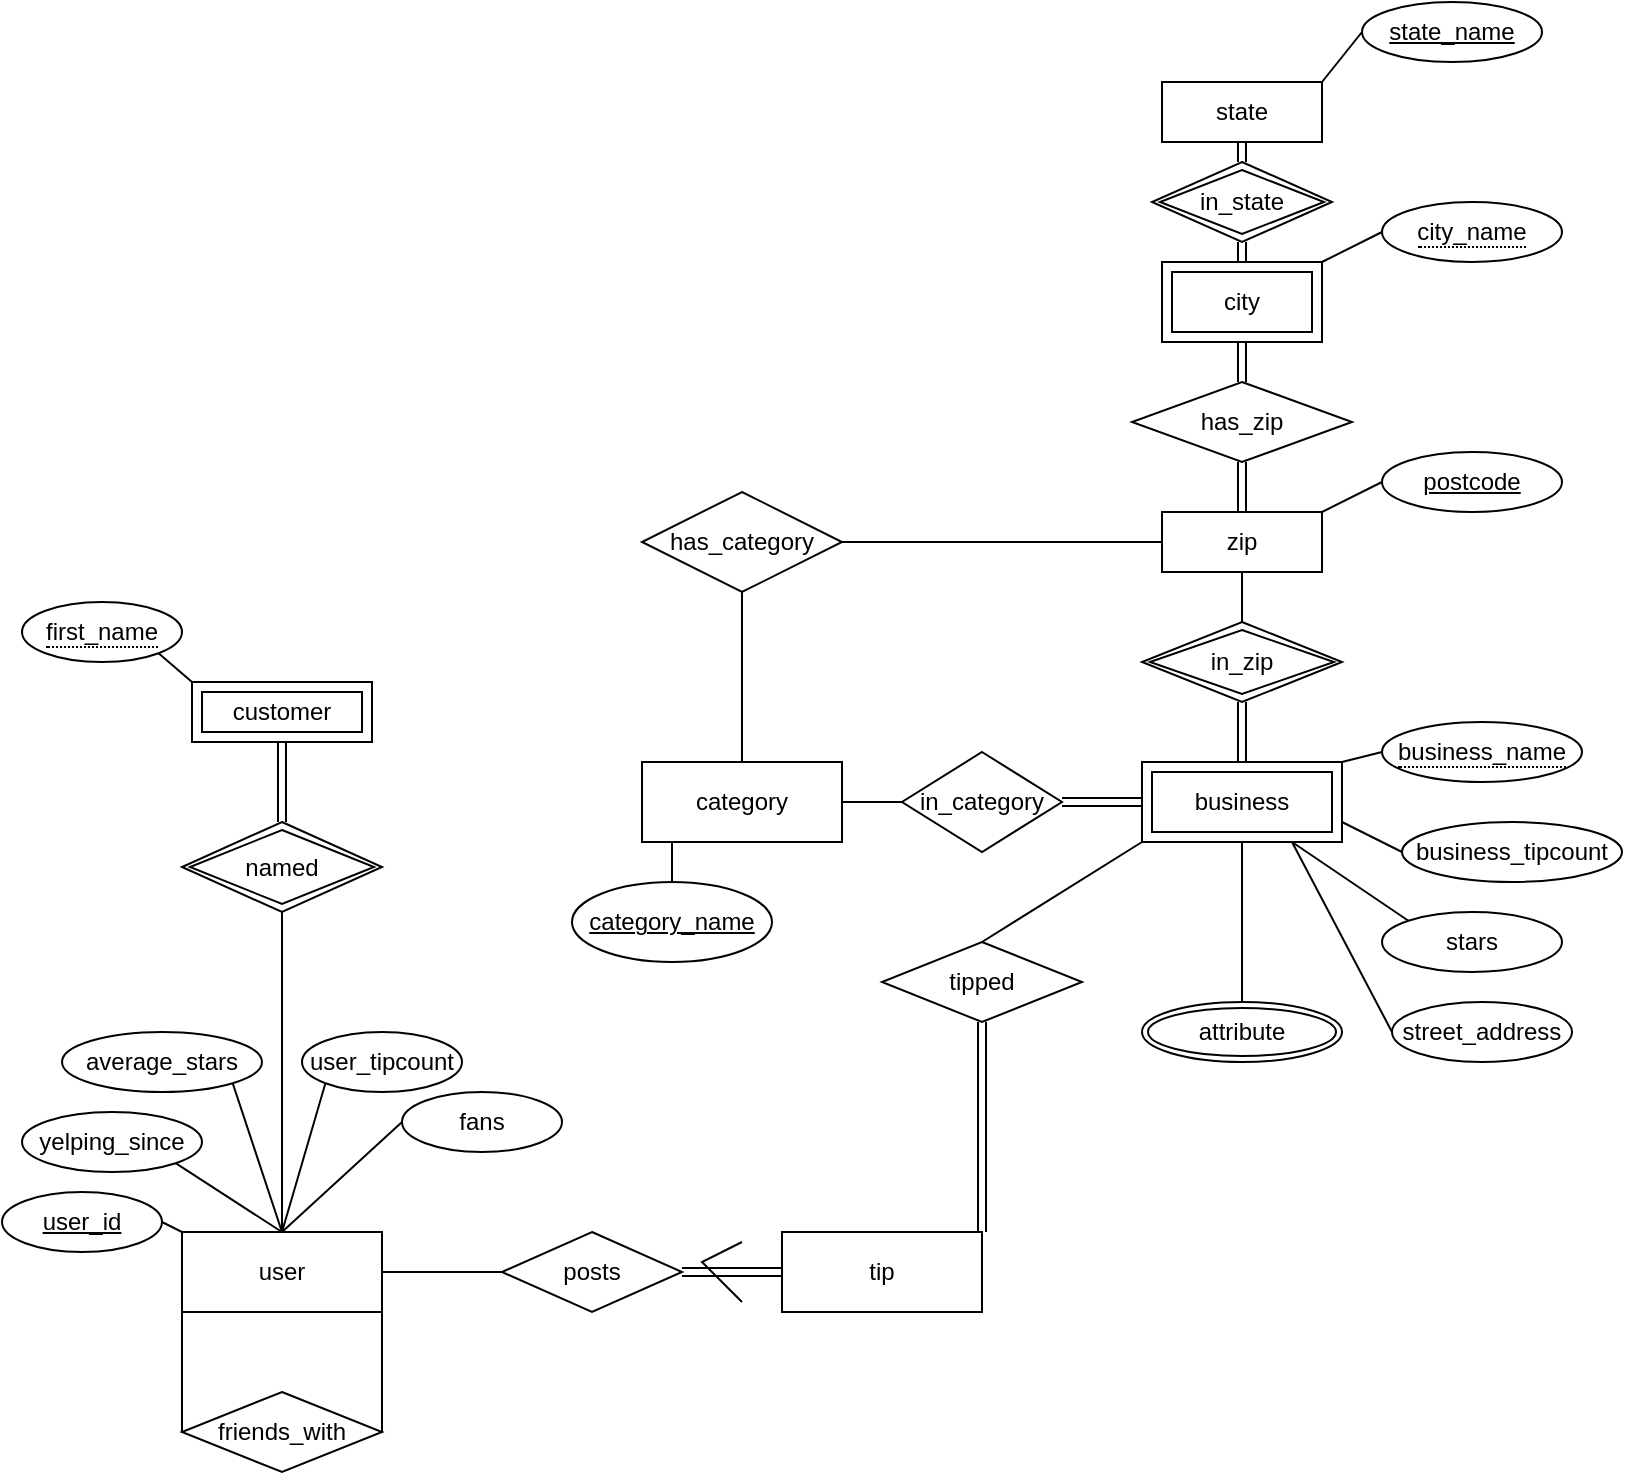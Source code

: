 <mxfile version="14.3.2" type="device"><diagram id="R2lEEEUBdFMjLlhIrx00" name="Page-1"><mxGraphModel dx="384" dy="767" grid="1" gridSize="10" guides="1" tooltips="1" connect="1" arrows="1" fold="1" page="1" pageScale="1" pageWidth="850" pageHeight="1100" math="0" shadow="0" extFonts="Permanent Marker^https://fonts.googleapis.com/css?family=Permanent+Marker"><root><mxCell id="0"/><mxCell id="1" parent="0"/><mxCell id="lzcX4mNBXpPgo0F9SvId-42" style="edgeStyle=none;rounded=0;orthogonalLoop=1;jettySize=auto;html=1;exitX=1;exitY=0.5;exitDx=0;exitDy=0;entryX=0;entryY=0.5;entryDx=0;entryDy=0;startArrow=none;startFill=0;endArrow=none;endFill=0;" parent="1" source="lzcX4mNBXpPgo0F9SvId-2" target="lzcX4mNBXpPgo0F9SvId-22" edge="1"><mxGeometry relative="1" as="geometry"/></mxCell><mxCell id="lzcX4mNBXpPgo0F9SvId-75" style="edgeStyle=none;rounded=0;orthogonalLoop=1;jettySize=auto;html=1;exitX=0;exitY=0;exitDx=0;exitDy=0;entryX=1;entryY=0.5;entryDx=0;entryDy=0;startArrow=none;startFill=0;endArrow=none;endFill=0;" parent="1" source="lzcX4mNBXpPgo0F9SvId-2" target="lzcX4mNBXpPgo0F9SvId-74" edge="1"><mxGeometry relative="1" as="geometry"/></mxCell><mxCell id="lzcX4mNBXpPgo0F9SvId-2" value="user" style="whiteSpace=wrap;html=1;align=center;" parent="1" vertex="1"><mxGeometry x="130" y="895" width="100" height="40" as="geometry"/></mxCell><mxCell id="lzcX4mNBXpPgo0F9SvId-40" style="edgeStyle=none;rounded=0;orthogonalLoop=1;jettySize=auto;html=1;exitX=0;exitY=0.5;exitDx=0;exitDy=0;entryX=0;entryY=1;entryDx=0;entryDy=0;startArrow=none;startFill=0;endArrow=none;endFill=0;" parent="1" source="lzcX4mNBXpPgo0F9SvId-17" target="lzcX4mNBXpPgo0F9SvId-2" edge="1"><mxGeometry relative="1" as="geometry"/></mxCell><mxCell id="lzcX4mNBXpPgo0F9SvId-41" style="edgeStyle=none;rounded=0;orthogonalLoop=1;jettySize=auto;html=1;exitX=1;exitY=0.5;exitDx=0;exitDy=0;entryX=1;entryY=1;entryDx=0;entryDy=0;startArrow=none;startFill=0;endArrow=none;endFill=0;" parent="1" source="lzcX4mNBXpPgo0F9SvId-17" target="lzcX4mNBXpPgo0F9SvId-2" edge="1"><mxGeometry relative="1" as="geometry"/></mxCell><mxCell id="lzcX4mNBXpPgo0F9SvId-17" value="friends_with" style="shape=rhombus;perimeter=rhombusPerimeter;whiteSpace=wrap;html=1;align=center;" parent="1" vertex="1"><mxGeometry x="130" y="975" width="100" height="40" as="geometry"/></mxCell><mxCell id="lzcX4mNBXpPgo0F9SvId-21" value="tip" style="whiteSpace=wrap;html=1;align=center;" parent="1" vertex="1"><mxGeometry x="430" y="895" width="100" height="40" as="geometry"/></mxCell><mxCell id="lzcX4mNBXpPgo0F9SvId-24" style="edgeStyle=none;rounded=0;orthogonalLoop=1;jettySize=auto;html=1;exitX=1;exitY=0.5;exitDx=0;exitDy=0;entryX=0;entryY=0.5;entryDx=0;entryDy=0;startArrow=classic;startFill=1;endArrow=none;endFill=0;shape=link;" parent="1" source="lzcX4mNBXpPgo0F9SvId-22" target="lzcX4mNBXpPgo0F9SvId-21" edge="1"><mxGeometry relative="1" as="geometry"/></mxCell><mxCell id="lzcX4mNBXpPgo0F9SvId-22" value="posts" style="shape=rhombus;perimeter=rhombusPerimeter;whiteSpace=wrap;html=1;align=center;" parent="1" vertex="1"><mxGeometry x="290" y="895" width="90" height="40" as="geometry"/></mxCell><mxCell id="lzcX4mNBXpPgo0F9SvId-43" style="edgeStyle=none;rounded=0;orthogonalLoop=1;jettySize=auto;html=1;exitX=1;exitY=0.5;exitDx=0;exitDy=0;entryX=0;entryY=0.5;entryDx=0;entryDy=0;startArrow=none;startFill=0;endArrow=none;endFill=0;shape=link;" parent="1" source="lzcX4mNBXpPgo0F9SvId-31" target="lzcX4mNBXpPgo0F9SvId-47" edge="1"><mxGeometry relative="1" as="geometry"><mxPoint x="660" y="700" as="targetPoint"/></mxGeometry></mxCell><mxCell id="lzcX4mNBXpPgo0F9SvId-31" value="in_category" style="shape=rhombus;perimeter=rhombusPerimeter;whiteSpace=wrap;html=1;align=center;" parent="1" vertex="1"><mxGeometry x="490" y="655" width="80" height="50" as="geometry"/></mxCell><mxCell id="lzcX4mNBXpPgo0F9SvId-81" value="" style="edgeStyle=none;rounded=0;orthogonalLoop=1;jettySize=auto;html=1;startArrow=none;startFill=0;endArrow=none;endFill=0;" parent="1" source="lzcX4mNBXpPgo0F9SvId-32" target="lzcX4mNBXpPgo0F9SvId-31" edge="1"><mxGeometry relative="1" as="geometry"/></mxCell><mxCell id="IvXNlVVxBCSRM2eQt3sJ-3" style="edgeStyle=orthogonalEdgeStyle;rounded=0;orthogonalLoop=1;jettySize=auto;html=1;exitX=0.25;exitY=1;exitDx=0;exitDy=0;entryX=0.5;entryY=0;entryDx=0;entryDy=0;endArrow=none;endFill=0;" edge="1" parent="1" source="lzcX4mNBXpPgo0F9SvId-32" target="IvXNlVVxBCSRM2eQt3sJ-2"><mxGeometry relative="1" as="geometry"/></mxCell><mxCell id="lzcX4mNBXpPgo0F9SvId-32" value="category" style="whiteSpace=wrap;html=1;align=center;" parent="1" vertex="1"><mxGeometry x="360" y="660" width="100" height="40" as="geometry"/></mxCell><mxCell id="lzcX4mNBXpPgo0F9SvId-55" style="edgeStyle=none;rounded=0;orthogonalLoop=1;jettySize=auto;html=1;exitX=0.5;exitY=0;exitDx=0;exitDy=0;entryX=0.5;entryY=1;entryDx=0;entryDy=0;startArrow=none;startFill=0;endArrow=none;endFill=0;shape=link;" parent="1" target="lzcX4mNBXpPgo0F9SvId-54" edge="1"><mxGeometry relative="1" as="geometry"><mxPoint x="660" y="470" as="sourcePoint"/></mxGeometry></mxCell><mxCell id="lzcX4mNBXpPgo0F9SvId-53" style="edgeStyle=none;rounded=0;orthogonalLoop=1;jettySize=auto;html=1;exitX=0.5;exitY=0;exitDx=0;exitDy=0;entryX=0.5;entryY=1;entryDx=0;entryDy=0;startArrow=none;startFill=0;endArrow=none;endFill=0;shape=link;" parent="1" source="lzcX4mNBXpPgo0F9SvId-47" target="lzcX4mNBXpPgo0F9SvId-110" edge="1"><mxGeometry relative="1" as="geometry"><mxPoint x="660" y="640" as="targetPoint"/></mxGeometry></mxCell><mxCell id="lzcX4mNBXpPgo0F9SvId-86" style="edgeStyle=none;rounded=0;orthogonalLoop=1;jettySize=auto;html=1;exitX=0.75;exitY=1;exitDx=0;exitDy=0;entryX=0;entryY=0;entryDx=0;entryDy=0;startArrow=none;startFill=0;endArrow=none;endFill=0;" parent="1" source="lzcX4mNBXpPgo0F9SvId-47" target="lzcX4mNBXpPgo0F9SvId-85" edge="1"><mxGeometry relative="1" as="geometry"/></mxCell><mxCell id="lzcX4mNBXpPgo0F9SvId-92" style="edgeStyle=none;rounded=0;orthogonalLoop=1;jettySize=auto;html=1;exitX=0;exitY=1;exitDx=0;exitDy=0;entryX=0.5;entryY=0;entryDx=0;entryDy=0;startArrow=none;startFill=0;endArrow=none;endFill=0;" parent="1" source="lzcX4mNBXpPgo0F9SvId-47" target="lzcX4mNBXpPgo0F9SvId-91" edge="1"><mxGeometry relative="1" as="geometry"/></mxCell><mxCell id="lzcX4mNBXpPgo0F9SvId-95" style="edgeStyle=none;rounded=0;orthogonalLoop=1;jettySize=auto;html=1;exitX=1;exitY=0.75;exitDx=0;exitDy=0;entryX=0;entryY=0.5;entryDx=0;entryDy=0;startArrow=none;startFill=0;endArrow=none;endFill=0;" parent="1" source="lzcX4mNBXpPgo0F9SvId-47" target="lzcX4mNBXpPgo0F9SvId-94" edge="1"><mxGeometry relative="1" as="geometry"/></mxCell><mxCell id="lzcX4mNBXpPgo0F9SvId-111" style="edgeStyle=none;rounded=0;orthogonalLoop=1;jettySize=auto;html=1;exitX=1;exitY=0;exitDx=0;exitDy=0;entryX=0;entryY=0.5;entryDx=0;entryDy=0;startArrow=none;startFill=0;endArrow=none;endFill=0;" parent="1" source="lzcX4mNBXpPgo0F9SvId-47" target="lzcX4mNBXpPgo0F9SvId-108" edge="1"><mxGeometry relative="1" as="geometry"/></mxCell><mxCell id="lzcX4mNBXpPgo0F9SvId-115" style="edgeStyle=none;rounded=0;orthogonalLoop=1;jettySize=auto;html=1;exitX=0.75;exitY=1;exitDx=0;exitDy=0;entryX=0;entryY=0.5;entryDx=0;entryDy=0;startArrow=none;startFill=0;endArrow=none;endFill=0;" parent="1" source="lzcX4mNBXpPgo0F9SvId-47" target="lzcX4mNBXpPgo0F9SvId-114" edge="1"><mxGeometry relative="1" as="geometry"/></mxCell><mxCell id="lzcX4mNBXpPgo0F9SvId-118" style="edgeStyle=none;rounded=0;orthogonalLoop=1;jettySize=auto;html=1;exitX=0.5;exitY=1;exitDx=0;exitDy=0;entryX=0.5;entryY=0;entryDx=0;entryDy=0;startArrow=none;startFill=0;endArrow=none;endFill=0;" parent="1" source="lzcX4mNBXpPgo0F9SvId-47" target="IvXNlVVxBCSRM2eQt3sJ-5" edge="1"><mxGeometry relative="1" as="geometry"><mxPoint x="660" y="740" as="targetPoint"/></mxGeometry></mxCell><mxCell id="lzcX4mNBXpPgo0F9SvId-47" value="business" style="shape=ext;margin=3;double=1;whiteSpace=wrap;html=1;align=center;" parent="1" vertex="1"><mxGeometry x="610" y="660" width="100" height="40" as="geometry"/></mxCell><mxCell id="lzcX4mNBXpPgo0F9SvId-48" style="edgeStyle=none;rounded=0;orthogonalLoop=1;jettySize=auto;html=1;exitX=0;exitY=0.5;exitDx=0;exitDy=0;startArrow=none;startFill=0;endArrow=none;endFill=0;" parent="1" source="lzcX4mNBXpPgo0F9SvId-31" target="lzcX4mNBXpPgo0F9SvId-31" edge="1"><mxGeometry relative="1" as="geometry"/></mxCell><mxCell id="lzcX4mNBXpPgo0F9SvId-50" style="edgeStyle=none;rounded=0;orthogonalLoop=1;jettySize=auto;html=1;exitX=0;exitY=0.5;exitDx=0;exitDy=0;startArrow=none;startFill=0;endArrow=none;endFill=0;" parent="1" source="lzcX4mNBXpPgo0F9SvId-31" target="lzcX4mNBXpPgo0F9SvId-31" edge="1"><mxGeometry relative="1" as="geometry"/></mxCell><mxCell id="lzcX4mNBXpPgo0F9SvId-51" style="edgeStyle=none;rounded=0;orthogonalLoop=1;jettySize=auto;html=1;exitX=1;exitY=0.5;exitDx=0;exitDy=0;startArrow=none;startFill=0;endArrow=none;endFill=0;" parent="1" source="lzcX4mNBXpPgo0F9SvId-31" target="lzcX4mNBXpPgo0F9SvId-31" edge="1"><mxGeometry relative="1" as="geometry"/></mxCell><mxCell id="lzcX4mNBXpPgo0F9SvId-106" style="edgeStyle=none;rounded=0;orthogonalLoop=1;jettySize=auto;html=1;exitX=1;exitY=0;exitDx=0;exitDy=0;entryX=0;entryY=0.5;entryDx=0;entryDy=0;startArrow=none;startFill=0;endArrow=none;endFill=0;" parent="1" source="lzcX4mNBXpPgo0F9SvId-54" target="lzcX4mNBXpPgo0F9SvId-105" edge="1"><mxGeometry relative="1" as="geometry"/></mxCell><mxCell id="lzcX4mNBXpPgo0F9SvId-54" value="city" style="shape=ext;margin=3;double=1;whiteSpace=wrap;html=1;align=center;" parent="1" vertex="1"><mxGeometry x="620" y="410" width="80" height="40" as="geometry"/></mxCell><mxCell id="lzcX4mNBXpPgo0F9SvId-59" style="edgeStyle=none;rounded=0;orthogonalLoop=1;jettySize=auto;html=1;exitX=0.5;exitY=1;exitDx=0;exitDy=0;entryX=0.5;entryY=0;entryDx=0;entryDy=0;startArrow=none;startFill=0;endArrow=none;endFill=0;shape=link;" parent="1" source="lzcX4mNBXpPgo0F9SvId-56" target="lzcX4mNBXpPgo0F9SvId-54" edge="1"><mxGeometry relative="1" as="geometry"/></mxCell><mxCell id="lzcX4mNBXpPgo0F9SvId-56" value="in_state" style="shape=rhombus;double=1;perimeter=rhombusPerimeter;whiteSpace=wrap;html=1;align=center;" parent="1" vertex="1"><mxGeometry x="615" y="360" width="90" height="40" as="geometry"/></mxCell><mxCell id="lzcX4mNBXpPgo0F9SvId-58" style="edgeStyle=none;rounded=0;orthogonalLoop=1;jettySize=auto;html=1;exitX=0.5;exitY=1;exitDx=0;exitDy=0;entryX=0.5;entryY=0;entryDx=0;entryDy=0;startArrow=none;startFill=0;endArrow=none;endFill=0;shape=link;" parent="1" source="lzcX4mNBXpPgo0F9SvId-57" target="lzcX4mNBXpPgo0F9SvId-56" edge="1"><mxGeometry relative="1" as="geometry"/></mxCell><mxCell id="lzcX4mNBXpPgo0F9SvId-104" style="edgeStyle=none;rounded=0;orthogonalLoop=1;jettySize=auto;html=1;exitX=1;exitY=0;exitDx=0;exitDy=0;entryX=0;entryY=0.5;entryDx=0;entryDy=0;startArrow=none;startFill=0;endArrow=none;endFill=0;" parent="1" source="lzcX4mNBXpPgo0F9SvId-57" target="lzcX4mNBXpPgo0F9SvId-103" edge="1"><mxGeometry relative="1" as="geometry"/></mxCell><mxCell id="lzcX4mNBXpPgo0F9SvId-57" value="state" style="whiteSpace=wrap;html=1;align=center;" parent="1" vertex="1"><mxGeometry x="620" y="320" width="80" height="30" as="geometry"/></mxCell><mxCell id="lzcX4mNBXpPgo0F9SvId-102" style="edgeStyle=none;rounded=0;orthogonalLoop=1;jettySize=auto;html=1;exitX=1;exitY=0;exitDx=0;exitDy=0;entryX=0;entryY=0.5;entryDx=0;entryDy=0;startArrow=none;startFill=0;endArrow=none;endFill=0;" parent="1" source="lzcX4mNBXpPgo0F9SvId-61" target="lzcX4mNBXpPgo0F9SvId-99" edge="1"><mxGeometry relative="1" as="geometry"/></mxCell><mxCell id="lzcX4mNBXpPgo0F9SvId-109" style="edgeStyle=none;rounded=0;orthogonalLoop=1;jettySize=auto;html=1;exitX=0.5;exitY=1;exitDx=0;exitDy=0;entryX=0.5;entryY=0;entryDx=0;entryDy=0;startArrow=none;startFill=0;endArrow=none;endFill=0;" parent="1" source="lzcX4mNBXpPgo0F9SvId-61" edge="1"><mxGeometry relative="1" as="geometry"><mxPoint x="660" y="600" as="targetPoint"/></mxGeometry></mxCell><mxCell id="lzcX4mNBXpPgo0F9SvId-61" value="zip" style="whiteSpace=wrap;html=1;align=center;" parent="1" vertex="1"><mxGeometry x="620" y="535" width="80" height="30" as="geometry"/></mxCell><mxCell id="lzcX4mNBXpPgo0F9SvId-96" style="edgeStyle=none;rounded=0;orthogonalLoop=1;jettySize=auto;html=1;exitX=0.5;exitY=1;exitDx=0;exitDy=0;entryX=0.5;entryY=0;entryDx=0;entryDy=0;startArrow=none;startFill=0;endArrow=none;endFill=0;shape=link;" parent="1" target="lzcX4mNBXpPgo0F9SvId-61" edge="1"><mxGeometry relative="1" as="geometry"><mxPoint x="660" y="510" as="sourcePoint"/></mxGeometry></mxCell><mxCell id="lzcX4mNBXpPgo0F9SvId-73" style="edgeStyle=none;rounded=0;orthogonalLoop=1;jettySize=auto;html=1;exitX=0.5;exitY=1;exitDx=0;exitDy=0;startArrow=none;startFill=0;endArrow=none;endFill=0;entryX=0.5;entryY=0;entryDx=0;entryDy=0;" parent="1" source="lzcX4mNBXpPgo0F9SvId-65" target="lzcX4mNBXpPgo0F9SvId-2" edge="1"><mxGeometry relative="1" as="geometry"><mxPoint x="175" y="781" as="targetPoint"/></mxGeometry></mxCell><mxCell id="lzcX4mNBXpPgo0F9SvId-65" value="named" style="shape=rhombus;double=1;perimeter=rhombusPerimeter;whiteSpace=wrap;html=1;align=center;" parent="1" vertex="1"><mxGeometry x="130" y="690" width="100" height="45" as="geometry"/></mxCell><mxCell id="lzcX4mNBXpPgo0F9SvId-71" style="edgeStyle=none;rounded=0;orthogonalLoop=1;jettySize=auto;html=1;exitX=1;exitY=1;exitDx=0;exitDy=0;entryX=0;entryY=0;entryDx=0;entryDy=0;startArrow=none;startFill=0;endArrow=none;endFill=0;" parent="1" source="lzcX4mNBXpPgo0F9SvId-68" target="lzcX4mNBXpPgo0F9SvId-70" edge="1"><mxGeometry relative="1" as="geometry"/></mxCell><mxCell id="lzcX4mNBXpPgo0F9SvId-68" value="&lt;span style=&quot;border-bottom: 1px dotted&quot;&gt;first_name&lt;/span&gt;" style="ellipse;whiteSpace=wrap;html=1;align=center;" parent="1" vertex="1"><mxGeometry x="50" y="580" width="80" height="30" as="geometry"/></mxCell><mxCell id="lzcX4mNBXpPgo0F9SvId-72" style="edgeStyle=none;rounded=0;orthogonalLoop=1;jettySize=auto;html=1;exitX=0.5;exitY=1;exitDx=0;exitDy=0;entryX=0.5;entryY=0;entryDx=0;entryDy=0;startArrow=none;startFill=0;endArrow=none;endFill=0;shape=link;" parent="1" source="lzcX4mNBXpPgo0F9SvId-70" target="lzcX4mNBXpPgo0F9SvId-65" edge="1"><mxGeometry relative="1" as="geometry"/></mxCell><mxCell id="lzcX4mNBXpPgo0F9SvId-70" value="customer" style="shape=ext;margin=3;double=1;whiteSpace=wrap;html=1;align=center;" parent="1" vertex="1"><mxGeometry x="135" y="620" width="90" height="30" as="geometry"/></mxCell><mxCell id="lzcX4mNBXpPgo0F9SvId-74" value="user_id" style="ellipse;whiteSpace=wrap;html=1;align=center;fontStyle=4;" parent="1" vertex="1"><mxGeometry x="40" y="875" width="80" height="30" as="geometry"/></mxCell><mxCell id="lzcX4mNBXpPgo0F9SvId-90" style="edgeStyle=none;rounded=0;orthogonalLoop=1;jettySize=auto;html=1;exitX=1;exitY=1;exitDx=0;exitDy=0;startArrow=none;startFill=0;endArrow=none;endFill=0;" parent="1" source="lzcX4mNBXpPgo0F9SvId-76" edge="1"><mxGeometry relative="1" as="geometry"><mxPoint x="180" y="895" as="targetPoint"/></mxGeometry></mxCell><mxCell id="lzcX4mNBXpPgo0F9SvId-76" value="yelping_since" style="ellipse;whiteSpace=wrap;html=1;align=center;" parent="1" vertex="1"><mxGeometry x="50" y="835" width="90" height="30" as="geometry"/></mxCell><mxCell id="lzcX4mNBXpPgo0F9SvId-89" style="edgeStyle=none;rounded=0;orthogonalLoop=1;jettySize=auto;html=1;exitX=1;exitY=1;exitDx=0;exitDy=0;startArrow=none;startFill=0;endArrow=none;endFill=0;" parent="1" source="lzcX4mNBXpPgo0F9SvId-77" edge="1"><mxGeometry relative="1" as="geometry"><mxPoint x="180" y="895" as="targetPoint"/></mxGeometry></mxCell><mxCell id="lzcX4mNBXpPgo0F9SvId-77" value="average_stars" style="ellipse;whiteSpace=wrap;html=1;align=center;" parent="1" vertex="1"><mxGeometry x="70" y="795" width="100" height="30" as="geometry"/></mxCell><mxCell id="lzcX4mNBXpPgo0F9SvId-87" style="edgeStyle=none;rounded=0;orthogonalLoop=1;jettySize=auto;html=1;exitX=0;exitY=1;exitDx=0;exitDy=0;entryX=0.5;entryY=0;entryDx=0;entryDy=0;startArrow=none;startFill=0;endArrow=none;endFill=0;" parent="1" source="lzcX4mNBXpPgo0F9SvId-79" target="lzcX4mNBXpPgo0F9SvId-2" edge="1"><mxGeometry relative="1" as="geometry"/></mxCell><mxCell id="lzcX4mNBXpPgo0F9SvId-79" value="user_tipcount" style="ellipse;whiteSpace=wrap;html=1;align=center;" parent="1" vertex="1"><mxGeometry x="190" y="795" width="80" height="30" as="geometry"/></mxCell><mxCell id="lzcX4mNBXpPgo0F9SvId-88" style="edgeStyle=none;rounded=0;orthogonalLoop=1;jettySize=auto;html=1;exitX=0;exitY=0.5;exitDx=0;exitDy=0;startArrow=none;startFill=0;endArrow=none;endFill=0;" parent="1" source="lzcX4mNBXpPgo0F9SvId-80" edge="1"><mxGeometry relative="1" as="geometry"><mxPoint x="180" y="895" as="targetPoint"/></mxGeometry></mxCell><mxCell id="lzcX4mNBXpPgo0F9SvId-80" value="fans" style="ellipse;whiteSpace=wrap;html=1;align=center;" parent="1" vertex="1"><mxGeometry x="240" y="825" width="80" height="30" as="geometry"/></mxCell><mxCell id="lzcX4mNBXpPgo0F9SvId-84" style="edgeStyle=none;rounded=0;orthogonalLoop=1;jettySize=auto;html=1;exitX=0.5;exitY=1;exitDx=0;exitDy=0;entryX=0.5;entryY=0;entryDx=0;entryDy=0;startArrow=none;startFill=0;endArrow=none;endFill=0;" parent="1" source="lzcX4mNBXpPgo0F9SvId-82" target="lzcX4mNBXpPgo0F9SvId-32" edge="1"><mxGeometry relative="1" as="geometry"/></mxCell><mxCell id="lzcX4mNBXpPgo0F9SvId-113" style="edgeStyle=none;rounded=0;orthogonalLoop=1;jettySize=auto;html=1;exitX=1;exitY=0.5;exitDx=0;exitDy=0;entryX=0;entryY=0.5;entryDx=0;entryDy=0;startArrow=none;startFill=0;endArrow=none;endFill=0;" parent="1" source="lzcX4mNBXpPgo0F9SvId-82" target="lzcX4mNBXpPgo0F9SvId-61" edge="1"><mxGeometry relative="1" as="geometry"/></mxCell><mxCell id="lzcX4mNBXpPgo0F9SvId-82" value="has_category" style="shape=rhombus;perimeter=rhombusPerimeter;whiteSpace=wrap;html=1;align=center;" parent="1" vertex="1"><mxGeometry x="360" y="525" width="100" height="50" as="geometry"/></mxCell><mxCell id="lzcX4mNBXpPgo0F9SvId-85" value="stars" style="ellipse;whiteSpace=wrap;html=1;align=center;" parent="1" vertex="1"><mxGeometry x="730" y="735" width="90" height="30" as="geometry"/></mxCell><mxCell id="lzcX4mNBXpPgo0F9SvId-93" style="edgeStyle=none;rounded=0;orthogonalLoop=1;jettySize=auto;html=1;exitX=0.5;exitY=1;exitDx=0;exitDy=0;entryX=1;entryY=0;entryDx=0;entryDy=0;startArrow=none;startFill=0;endArrow=none;endFill=0;shape=link;" parent="1" source="lzcX4mNBXpPgo0F9SvId-91" target="lzcX4mNBXpPgo0F9SvId-21" edge="1"><mxGeometry relative="1" as="geometry"/></mxCell><mxCell id="lzcX4mNBXpPgo0F9SvId-91" value="tipped" style="shape=rhombus;perimeter=rhombusPerimeter;whiteSpace=wrap;html=1;align=center;" parent="1" vertex="1"><mxGeometry x="480" y="750" width="100" height="40" as="geometry"/></mxCell><mxCell id="lzcX4mNBXpPgo0F9SvId-94" value="business_tipcount" style="ellipse;whiteSpace=wrap;html=1;align=center;" parent="1" vertex="1"><mxGeometry x="740" y="690" width="110" height="30" as="geometry"/></mxCell><mxCell id="lzcX4mNBXpPgo0F9SvId-99" value="postcode" style="ellipse;whiteSpace=wrap;html=1;align=center;fontStyle=4;" parent="1" vertex="1"><mxGeometry x="730" y="505" width="90" height="30" as="geometry"/></mxCell><mxCell id="lzcX4mNBXpPgo0F9SvId-101" value="has_zip" style="shape=rhombus;perimeter=rhombusPerimeter;whiteSpace=wrap;html=1;align=center;" parent="1" vertex="1"><mxGeometry x="605" y="470" width="110" height="40" as="geometry"/></mxCell><mxCell id="lzcX4mNBXpPgo0F9SvId-103" value="&lt;u&gt;state_name&lt;/u&gt;" style="ellipse;whiteSpace=wrap;html=1;align=center;" parent="1" vertex="1"><mxGeometry x="720" y="280" width="90" height="30" as="geometry"/></mxCell><mxCell id="lzcX4mNBXpPgo0F9SvId-105" value="&lt;span style=&quot;border-bottom: 1px dotted&quot;&gt;city_name&lt;/span&gt;" style="ellipse;whiteSpace=wrap;html=1;align=center;" parent="1" vertex="1"><mxGeometry x="730" y="380" width="90" height="30" as="geometry"/></mxCell><mxCell id="lzcX4mNBXpPgo0F9SvId-108" value="&lt;span style=&quot;border-bottom: 1px dotted&quot;&gt;business_name&lt;/span&gt;" style="ellipse;whiteSpace=wrap;html=1;align=center;" parent="1" vertex="1"><mxGeometry x="730" y="640" width="100" height="30" as="geometry"/></mxCell><mxCell id="lzcX4mNBXpPgo0F9SvId-110" value="in_zip" style="shape=rhombus;double=1;perimeter=rhombusPerimeter;whiteSpace=wrap;html=1;align=center;" parent="1" vertex="1"><mxGeometry x="610" y="590" width="100" height="40" as="geometry"/></mxCell><mxCell id="lzcX4mNBXpPgo0F9SvId-114" value="street_address" style="ellipse;whiteSpace=wrap;html=1;align=center;" parent="1" vertex="1"><mxGeometry x="735" y="780" width="90" height="30" as="geometry"/></mxCell><mxCell id="lzcX4mNBXpPgo0F9SvId-122" value="" style="endArrow=none;html=1;rounded=0;" parent="1" edge="1"><mxGeometry relative="1" as="geometry"><mxPoint x="410" y="900" as="sourcePoint"/><mxPoint x="410" y="930" as="targetPoint"/><Array as="points"><mxPoint x="390" y="910"/></Array></mxGeometry></mxCell><mxCell id="IvXNlVVxBCSRM2eQt3sJ-2" value="&lt;u&gt;category_name&lt;/u&gt;" style="ellipse;whiteSpace=wrap;html=1;align=center;" vertex="1" parent="1"><mxGeometry x="325" y="720" width="100" height="40" as="geometry"/></mxCell><mxCell id="IvXNlVVxBCSRM2eQt3sJ-5" value="attribute" style="ellipse;shape=doubleEllipse;margin=3;whiteSpace=wrap;html=1;align=center;" vertex="1" parent="1"><mxGeometry x="610" y="780" width="100" height="30" as="geometry"/></mxCell></root></mxGraphModel></diagram></mxfile>
